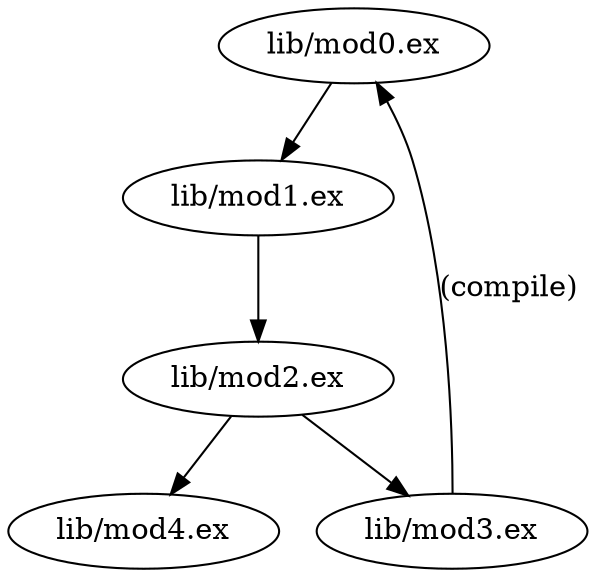 digraph "xref graph" {
  "lib/mod0.ex"
  "lib/mod0.ex" -> "lib/mod1.ex"
  "lib/mod1.ex" -> "lib/mod2.ex"
  "lib/mod2.ex" -> "lib/mod3.ex"
  "lib/mod3.ex" -> "lib/mod0.ex" [label="(compile)"]
  "lib/mod2.ex" -> "lib/mod4.ex"
  "lib/mod1.ex"
  "lib/mod2.ex"
  "lib/mod3.ex"
  "lib/mod4.ex"
}
